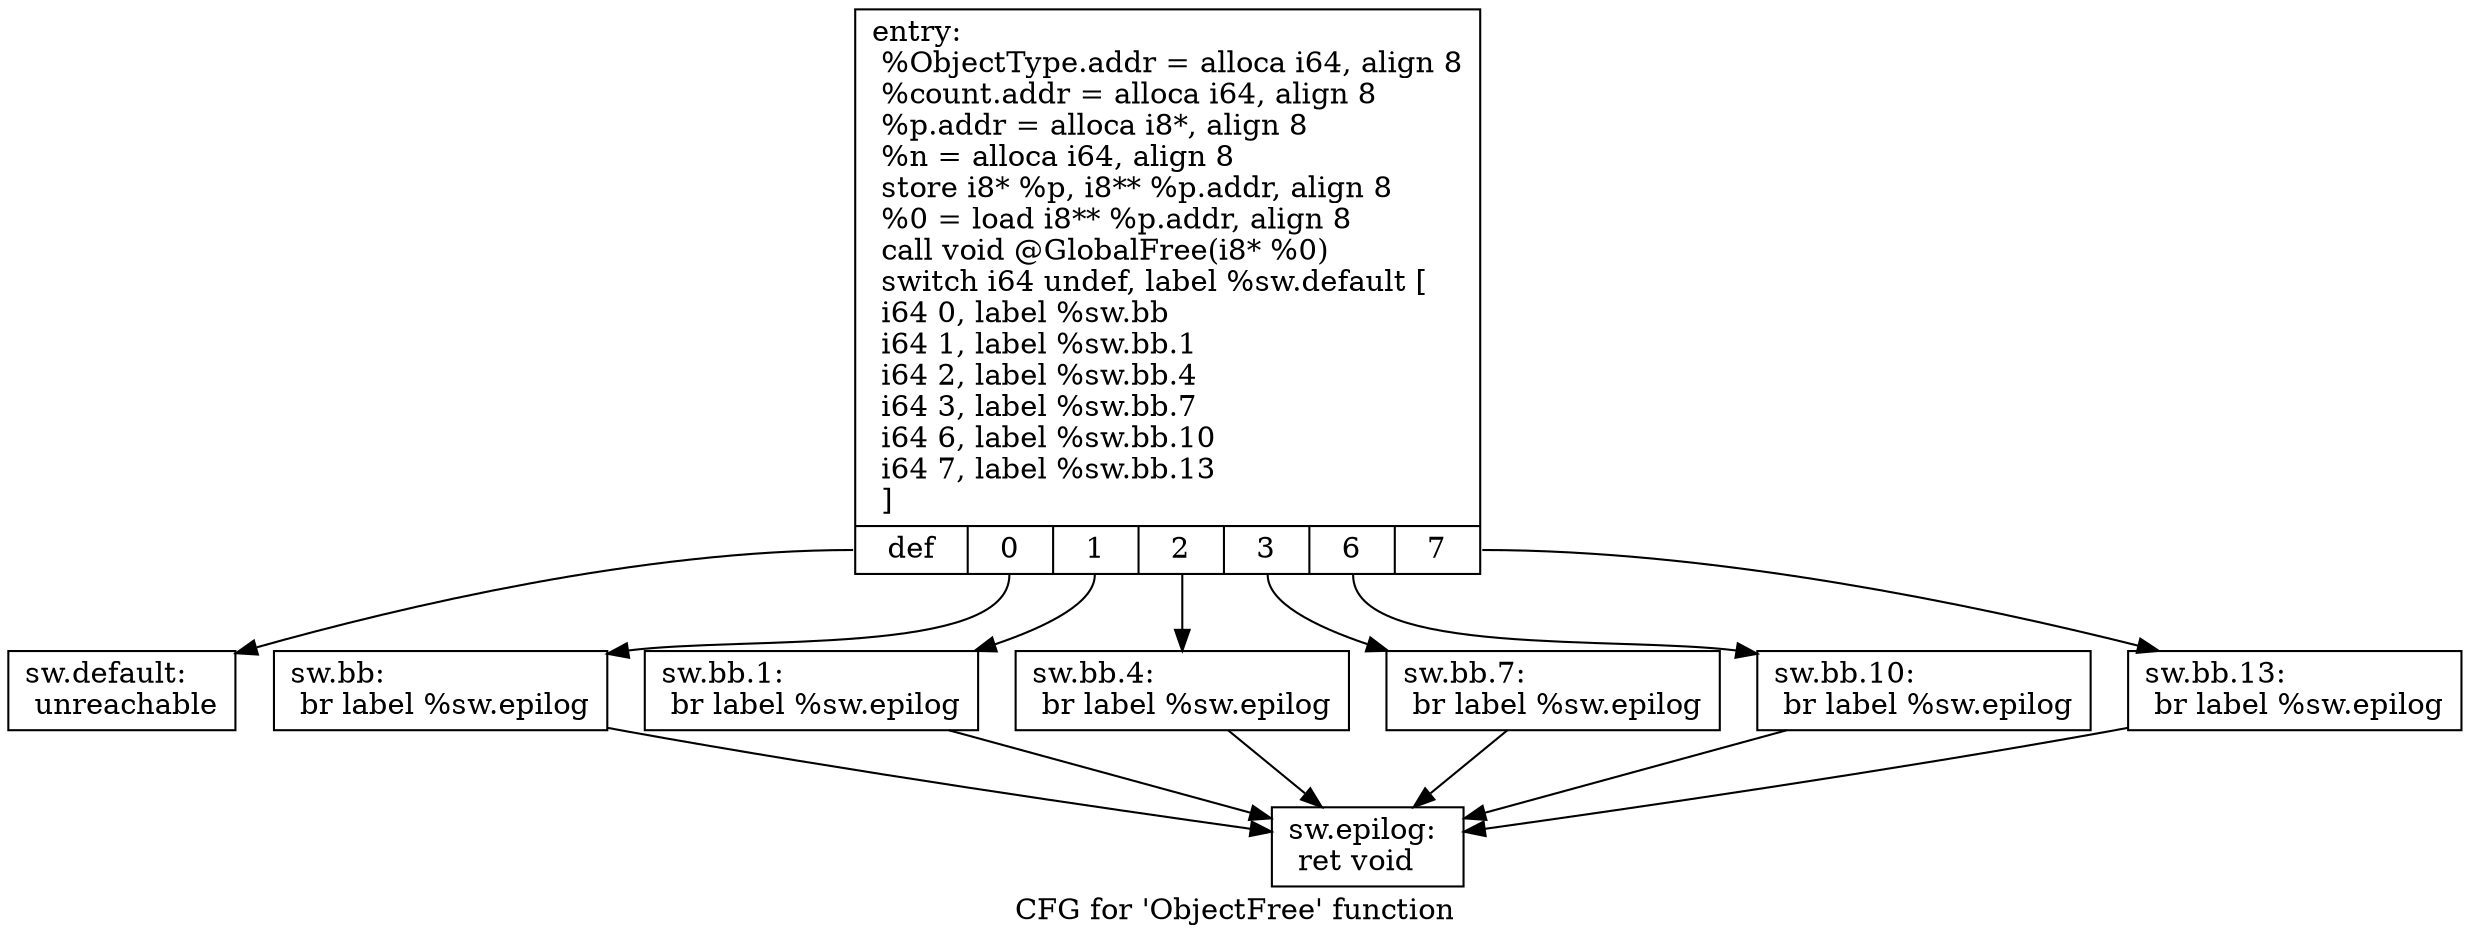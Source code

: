 digraph "CFG for 'ObjectFree' function" {
	label="CFG for 'ObjectFree' function";

	Node0x6010b80 [shape=record,label="{entry:\l  %ObjectType.addr = alloca i64, align 8\l  %count.addr = alloca i64, align 8\l  %p.addr = alloca i8*, align 8\l  %n = alloca i64, align 8\l  store i8* %p, i8** %p.addr, align 8\l  %0 = load i8** %p.addr, align 8\l  call void @GlobalFree(i8* %0)\l  switch i64 undef, label %sw.default [\l    i64 0, label %sw.bb\l    i64 1, label %sw.bb.1\l    i64 2, label %sw.bb.4\l    i64 3, label %sw.bb.7\l    i64 6, label %sw.bb.10\l    i64 7, label %sw.bb.13\l  ]\l|{<s0>def|<s1>0|<s2>1|<s3>2|<s4>3|<s5>6|<s6>7}}"];
	Node0x6010b80:s0 -> Node0x6016130;
	Node0x6010b80:s1 -> Node0x6015f50;
	Node0x6010b80:s2 -> Node0x6015fa0;
	Node0x6010b80:s3 -> Node0x6015ff0;
	Node0x6010b80:s4 -> Node0x6016040;
	Node0x6010b80:s5 -> Node0x6016090;
	Node0x6010b80:s6 -> Node0x60160e0;
	Node0x6015f50 [shape=record,label="{sw.bb:                                            \l  br label %sw.epilog\l}"];
	Node0x6015f50 -> Node0x6016180;
	Node0x6015fa0 [shape=record,label="{sw.bb.1:                                          \l  br label %sw.epilog\l}"];
	Node0x6015fa0 -> Node0x6016180;
	Node0x6015ff0 [shape=record,label="{sw.bb.4:                                          \l  br label %sw.epilog\l}"];
	Node0x6015ff0 -> Node0x6016180;
	Node0x6016040 [shape=record,label="{sw.bb.7:                                          \l  br label %sw.epilog\l}"];
	Node0x6016040 -> Node0x6016180;
	Node0x6016090 [shape=record,label="{sw.bb.10:                                         \l  br label %sw.epilog\l}"];
	Node0x6016090 -> Node0x6016180;
	Node0x60160e0 [shape=record,label="{sw.bb.13:                                         \l  br label %sw.epilog\l}"];
	Node0x60160e0 -> Node0x6016180;
	Node0x6016130 [shape=record,label="{sw.default:                                       \l  unreachable\l}"];
	Node0x6016180 [shape=record,label="{sw.epilog:                                        \l  ret void\l}"];
}
